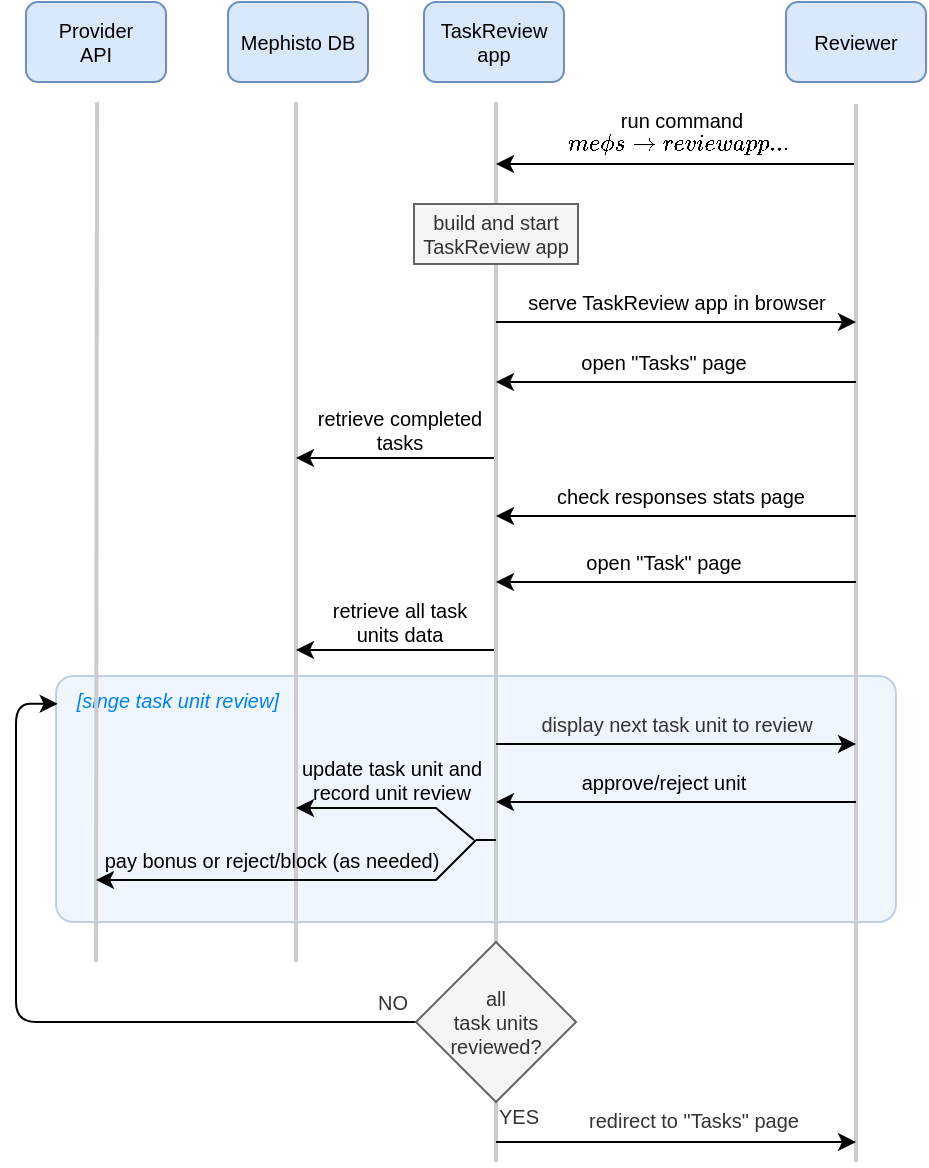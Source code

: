 <mxfile version="24.6.4" type="device">
  <diagram name="Page-1" id="5bnjxatqjOuaAF2oe5hL">
    <mxGraphModel dx="954" dy="-458" grid="1" gridSize="10" guides="1" tooltips="1" connect="1" arrows="1" fold="1" page="1" pageScale="1" pageWidth="850" pageHeight="1100" math="0" shadow="0">
      <root>
        <mxCell id="0" />
        <mxCell id="1" parent="0" />
        <mxCell id="5EaqwkNcLw-vjFIcxztH-12" value="&amp;nbsp; &amp;nbsp;[singe task unit review]" style="rounded=1;whiteSpace=wrap;html=1;fillColor=#dae8fc;strokeColor=#6c8ebf;fontSize=10;verticalAlign=top;align=left;fontColor=#007FFF;arcSize=7;opacity=40;fontStyle=2" vertex="1" parent="1">
          <mxGeometry x="160" y="1467" width="420" height="123" as="geometry" />
        </mxCell>
        <mxCell id="3-yWvNHymt2EtWyProw8-63" value="" style="endArrow=none;html=1;rounded=0;strokeWidth=2;strokeColor=#CCCCCC;" parent="1" edge="1">
          <mxGeometry width="50" height="50" relative="1" as="geometry">
            <mxPoint x="380" y="1710" as="sourcePoint" />
            <mxPoint x="380" y="1180" as="targetPoint" />
          </mxGeometry>
        </mxCell>
        <mxCell id="3-yWvNHymt2EtWyProw8-66" value="" style="endArrow=none;html=1;rounded=0;strokeWidth=2;strokeColor=#CCCCCC;" parent="1" edge="1">
          <mxGeometry width="50" height="50" relative="1" as="geometry">
            <mxPoint x="180" y="1610" as="sourcePoint" />
            <mxPoint x="180.5" y="1180" as="targetPoint" />
          </mxGeometry>
        </mxCell>
        <mxCell id="3-yWvNHymt2EtWyProw8-67" value="TaskReview app" style="text;html=1;align=center;verticalAlign=middle;whiteSpace=wrap;rounded=1;fillColor=#dae8fc;strokeColor=#6c8ebf;fontSize=10;" parent="1" vertex="1">
          <mxGeometry x="344" y="1130" width="70" height="40" as="geometry" />
        </mxCell>
        <mxCell id="3-yWvNHymt2EtWyProw8-70" value="Provider&lt;br style=&quot;font-size: 10px;&quot;&gt;API" style="text;html=1;align=center;verticalAlign=middle;whiteSpace=wrap;rounded=1;fillColor=#dae8fc;strokeColor=#6c8ebf;fontSize=10;" parent="1" vertex="1">
          <mxGeometry x="145" y="1130" width="70" height="40" as="geometry" />
        </mxCell>
        <mxCell id="3-yWvNHymt2EtWyProw8-72" value="Mephisto DB" style="text;html=1;align=center;verticalAlign=middle;whiteSpace=wrap;rounded=1;fillColor=#dae8fc;strokeColor=#6c8ebf;fontSize=10;" parent="1" vertex="1">
          <mxGeometry x="246" y="1130" width="70" height="40" as="geometry" />
        </mxCell>
        <mxCell id="3-yWvNHymt2EtWyProw8-73" value="" style="endArrow=none;html=1;rounded=0;strokeWidth=2;strokeColor=#CCCCCC;" parent="1" edge="1">
          <mxGeometry width="50" height="50" relative="1" as="geometry">
            <mxPoint x="280" y="1610" as="sourcePoint" />
            <mxPoint x="280" y="1180" as="targetPoint" />
          </mxGeometry>
        </mxCell>
        <mxCell id="3-yWvNHymt2EtWyProw8-75" value="" style="endArrow=classic;html=1;rounded=0;" parent="1" edge="1">
          <mxGeometry width="50" height="50" relative="1" as="geometry">
            <mxPoint x="560" y="1211" as="sourcePoint" />
            <mxPoint x="380" y="1211" as="targetPoint" />
          </mxGeometry>
        </mxCell>
        <mxCell id="3-yWvNHymt2EtWyProw8-77" value="build and start&lt;br&gt;TaskReview app" style="text;html=1;align=center;verticalAlign=middle;whiteSpace=wrap;rounded=0;fontSize=10;fillColor=#f5f5f5;fontColor=#333333;strokeColor=#666666;glass=0;shadow=0;" parent="1" vertex="1">
          <mxGeometry x="339" y="1231" width="82" height="30" as="geometry" />
        </mxCell>
        <mxCell id="3-yWvNHymt2EtWyProw8-83" value="" style="endArrow=classic;html=1;rounded=0;" parent="1" edge="1">
          <mxGeometry width="50" height="50" relative="1" as="geometry">
            <mxPoint x="379" y="1358" as="sourcePoint" />
            <mxPoint x="280" y="1358" as="targetPoint" />
          </mxGeometry>
        </mxCell>
        <mxCell id="3-yWvNHymt2EtWyProw8-84" value="retrieve completed tasks" style="text;html=1;align=center;verticalAlign=middle;whiteSpace=wrap;rounded=0;fontSize=10;" parent="1" vertex="1">
          <mxGeometry x="288" y="1335" width="88" height="17" as="geometry" />
        </mxCell>
        <mxCell id="3-yWvNHymt2EtWyProw8-113" value="" style="endArrow=none;html=1;rounded=0;strokeWidth=2;strokeColor=#CCCCCC;" parent="1" edge="1">
          <mxGeometry width="50" height="50" relative="1" as="geometry">
            <mxPoint x="560" y="1710" as="sourcePoint" />
            <mxPoint x="560" y="1181" as="targetPoint" />
          </mxGeometry>
        </mxCell>
        <mxCell id="3-yWvNHymt2EtWyProw8-114" value="Reviewer" style="text;html=1;align=center;verticalAlign=middle;whiteSpace=wrap;rounded=1;fillColor=#dae8fc;strokeColor=#6c8ebf;fontSize=10;" parent="1" vertex="1">
          <mxGeometry x="525" y="1130" width="70" height="40" as="geometry" />
        </mxCell>
        <mxCell id="3-yWvNHymt2EtWyProw8-116" value="run command&lt;br&gt;`mephisto review app ...`&amp;nbsp;" style="text;html=1;align=center;verticalAlign=middle;whiteSpace=wrap;rounded=0;fontSize=10;" parent="1" vertex="1">
          <mxGeometry x="404" y="1181" width="138" height="27" as="geometry" />
        </mxCell>
        <mxCell id="3-yWvNHymt2EtWyProw8-117" value="" style="endArrow=classic;html=1;rounded=0;" parent="1" edge="1">
          <mxGeometry width="50" height="50" relative="1" as="geometry">
            <mxPoint x="560" y="1320" as="sourcePoint" />
            <mxPoint x="380" y="1320" as="targetPoint" />
          </mxGeometry>
        </mxCell>
        <mxCell id="3-yWvNHymt2EtWyProw8-118" value="open &quot;Tasks&quot; page" style="text;html=1;align=center;verticalAlign=middle;whiteSpace=wrap;rounded=0;fontSize=10;" parent="1" vertex="1">
          <mxGeometry x="395" y="1303" width="138" height="13" as="geometry" />
        </mxCell>
        <mxCell id="3-yWvNHymt2EtWyProw8-119" value="" style="endArrow=classic;html=1;rounded=0;" parent="1" edge="1">
          <mxGeometry width="50" height="50" relative="1" as="geometry">
            <mxPoint x="560" y="1420" as="sourcePoint" />
            <mxPoint x="380" y="1420" as="targetPoint" />
          </mxGeometry>
        </mxCell>
        <mxCell id="3-yWvNHymt2EtWyProw8-120" value="open &quot;Task&quot; page" style="text;html=1;align=center;verticalAlign=middle;whiteSpace=wrap;rounded=0;fontSize=10;" parent="1" vertex="1">
          <mxGeometry x="395" y="1403" width="138" height="13" as="geometry" />
        </mxCell>
        <mxCell id="3-yWvNHymt2EtWyProw8-121" value="" style="endArrow=classic;html=1;rounded=0;" parent="1" edge="1">
          <mxGeometry width="50" height="50" relative="1" as="geometry">
            <mxPoint x="379" y="1454" as="sourcePoint" />
            <mxPoint x="280" y="1454" as="targetPoint" />
          </mxGeometry>
        </mxCell>
        <mxCell id="3-yWvNHymt2EtWyProw8-122" value="retrieve all task units data" style="text;html=1;align=center;verticalAlign=middle;whiteSpace=wrap;rounded=0;fontSize=10;" parent="1" vertex="1">
          <mxGeometry x="288" y="1431" width="88" height="17" as="geometry" />
        </mxCell>
        <mxCell id="3-yWvNHymt2EtWyProw8-123" value="" style="endArrow=classic;html=1;rounded=0;" parent="1" edge="1">
          <mxGeometry width="50" height="50" relative="1" as="geometry">
            <mxPoint x="560" y="1530" as="sourcePoint" />
            <mxPoint x="380" y="1530" as="targetPoint" />
          </mxGeometry>
        </mxCell>
        <mxCell id="3-yWvNHymt2EtWyProw8-124" value="approve/reject unit" style="text;html=1;align=center;verticalAlign=middle;whiteSpace=wrap;rounded=0;fontSize=10;" parent="1" vertex="1">
          <mxGeometry x="395" y="1513" width="138" height="13" as="geometry" />
        </mxCell>
        <mxCell id="3-yWvNHymt2EtWyProw8-125" value="" style="endArrow=classic;html=1;rounded=0;" parent="1" edge="1">
          <mxGeometry width="50" height="50" relative="1" as="geometry">
            <mxPoint x="369" y="1549" as="sourcePoint" />
            <mxPoint x="280" y="1533" as="targetPoint" />
            <Array as="points">
              <mxPoint x="350" y="1533" />
            </Array>
          </mxGeometry>
        </mxCell>
        <mxCell id="3-yWvNHymt2EtWyProw8-126" value="update task unit and record unit review" style="text;html=1;align=center;verticalAlign=middle;whiteSpace=wrap;rounded=0;fontSize=10;" parent="1" vertex="1">
          <mxGeometry x="275" y="1510" width="106" height="17" as="geometry" />
        </mxCell>
        <mxCell id="3-yWvNHymt2EtWyProw8-128" value="" style="endArrow=classic;html=1;rounded=0;" parent="1" edge="1">
          <mxGeometry width="50" height="50" relative="1" as="geometry">
            <mxPoint x="370" y="1549" as="sourcePoint" />
            <mxPoint x="180" y="1569" as="targetPoint" />
            <Array as="points">
              <mxPoint x="350" y="1569" />
            </Array>
          </mxGeometry>
        </mxCell>
        <mxCell id="3-yWvNHymt2EtWyProw8-129" value="pay bonus or reject/block (as needed)" style="text;html=1;align=center;verticalAlign=middle;whiteSpace=wrap;rounded=0;fontSize=10;" parent="1" vertex="1">
          <mxGeometry x="178" y="1552" width="180" height="13" as="geometry" />
        </mxCell>
        <mxCell id="3-yWvNHymt2EtWyProw8-137" value="" style="endArrow=classic;html=1;rounded=0;" parent="1" edge="1">
          <mxGeometry width="50" height="50" relative="1" as="geometry">
            <mxPoint x="560" y="1387" as="sourcePoint" />
            <mxPoint x="380" y="1387" as="targetPoint" />
          </mxGeometry>
        </mxCell>
        <mxCell id="3-yWvNHymt2EtWyProw8-138" value="check responses stats page" style="text;html=1;align=center;verticalAlign=middle;whiteSpace=wrap;rounded=0;fontSize=10;" parent="1" vertex="1">
          <mxGeometry x="395" y="1370" width="155" height="13" as="geometry" />
        </mxCell>
        <mxCell id="5EaqwkNcLw-vjFIcxztH-1" value="" style="endArrow=none;html=1;rounded=0;" edge="1" parent="1">
          <mxGeometry width="50" height="50" relative="1" as="geometry">
            <mxPoint x="380" y="1549" as="sourcePoint" />
            <mxPoint x="370" y="1549" as="targetPoint" />
          </mxGeometry>
        </mxCell>
        <mxCell id="5EaqwkNcLw-vjFIcxztH-2" value="" style="endArrow=classic;html=1;rounded=0;" edge="1" parent="1">
          <mxGeometry width="50" height="50" relative="1" as="geometry">
            <mxPoint x="380" y="1290" as="sourcePoint" />
            <mxPoint x="560" y="1290" as="targetPoint" />
          </mxGeometry>
        </mxCell>
        <mxCell id="5EaqwkNcLw-vjFIcxztH-3" value="serve TaskReview app in browser" style="text;html=1;align=center;verticalAlign=middle;whiteSpace=wrap;rounded=0;fontSize=10;" vertex="1" parent="1">
          <mxGeometry x="388" y="1273" width="165" height="13" as="geometry" />
        </mxCell>
        <mxCell id="5EaqwkNcLw-vjFIcxztH-4" value="" style="endArrow=classic;html=1;rounded=0;" edge="1" parent="1">
          <mxGeometry width="50" height="50" relative="1" as="geometry">
            <mxPoint x="380" y="1700" as="sourcePoint" />
            <mxPoint x="560" y="1700" as="targetPoint" />
          </mxGeometry>
        </mxCell>
        <mxCell id="5EaqwkNcLw-vjFIcxztH-5" value="&lt;span style=&quot;color: rgb(51, 51, 51);&quot;&gt;redirect to &quot;Tasks&quot; page&lt;/span&gt;" style="text;html=1;align=center;verticalAlign=middle;whiteSpace=wrap;rounded=0;fontSize=10;" vertex="1" parent="1">
          <mxGeometry x="423" y="1682" width="112" height="13" as="geometry" />
        </mxCell>
        <mxCell id="5EaqwkNcLw-vjFIcxztH-6" value="" style="endArrow=classic;html=1;rounded=0;" edge="1" parent="1">
          <mxGeometry width="50" height="50" relative="1" as="geometry">
            <mxPoint x="380" y="1501" as="sourcePoint" />
            <mxPoint x="560" y="1501" as="targetPoint" />
          </mxGeometry>
        </mxCell>
        <mxCell id="5EaqwkNcLw-vjFIcxztH-7" value="&lt;font color=&quot;#333333&quot;&gt;display next task unit to review&lt;/font&gt;" style="text;html=1;align=center;verticalAlign=middle;whiteSpace=wrap;rounded=0;fontSize=10;" vertex="1" parent="1">
          <mxGeometry x="388" y="1484" width="165" height="13" as="geometry" />
        </mxCell>
        <mxCell id="5EaqwkNcLw-vjFIcxztH-10" style="edgeStyle=orthogonalEdgeStyle;rounded=1;orthogonalLoop=1;jettySize=auto;html=1;exitX=0;exitY=0.5;exitDx=0;exitDy=0;entryX=0.002;entryY=0.113;entryDx=0;entryDy=0;curved=0;entryPerimeter=0;" edge="1" parent="1" source="5EaqwkNcLw-vjFIcxztH-8" target="5EaqwkNcLw-vjFIcxztH-12">
          <mxGeometry relative="1" as="geometry">
            <mxPoint x="190" y="1650" as="targetPoint" />
          </mxGeometry>
        </mxCell>
        <mxCell id="5EaqwkNcLw-vjFIcxztH-8" value="all&lt;br&gt;task units&lt;br&gt;reviewed?" style="rhombus;whiteSpace=wrap;html=1;fontSize=10;fillColor=#f5f5f5;fontColor=#333333;strokeColor=#666666;" vertex="1" parent="1">
          <mxGeometry x="340" y="1600" width="80" height="80" as="geometry" />
        </mxCell>
        <mxCell id="5EaqwkNcLw-vjFIcxztH-9" value="&lt;span style=&quot;color: rgb(51, 51, 51);&quot;&gt;YES&lt;/span&gt;" style="text;html=1;align=center;verticalAlign=middle;whiteSpace=wrap;rounded=0;fontSize=10;" vertex="1" parent="1">
          <mxGeometry x="381" y="1680" width="21" height="13" as="geometry" />
        </mxCell>
        <mxCell id="5EaqwkNcLw-vjFIcxztH-11" value="&lt;span style=&quot;color: rgb(51, 51, 51);&quot;&gt;NO&lt;/span&gt;" style="text;html=1;align=center;verticalAlign=middle;whiteSpace=wrap;rounded=0;fontSize=10;" vertex="1" parent="1">
          <mxGeometry x="318" y="1623" width="21" height="13" as="geometry" />
        </mxCell>
      </root>
    </mxGraphModel>
  </diagram>
</mxfile>
